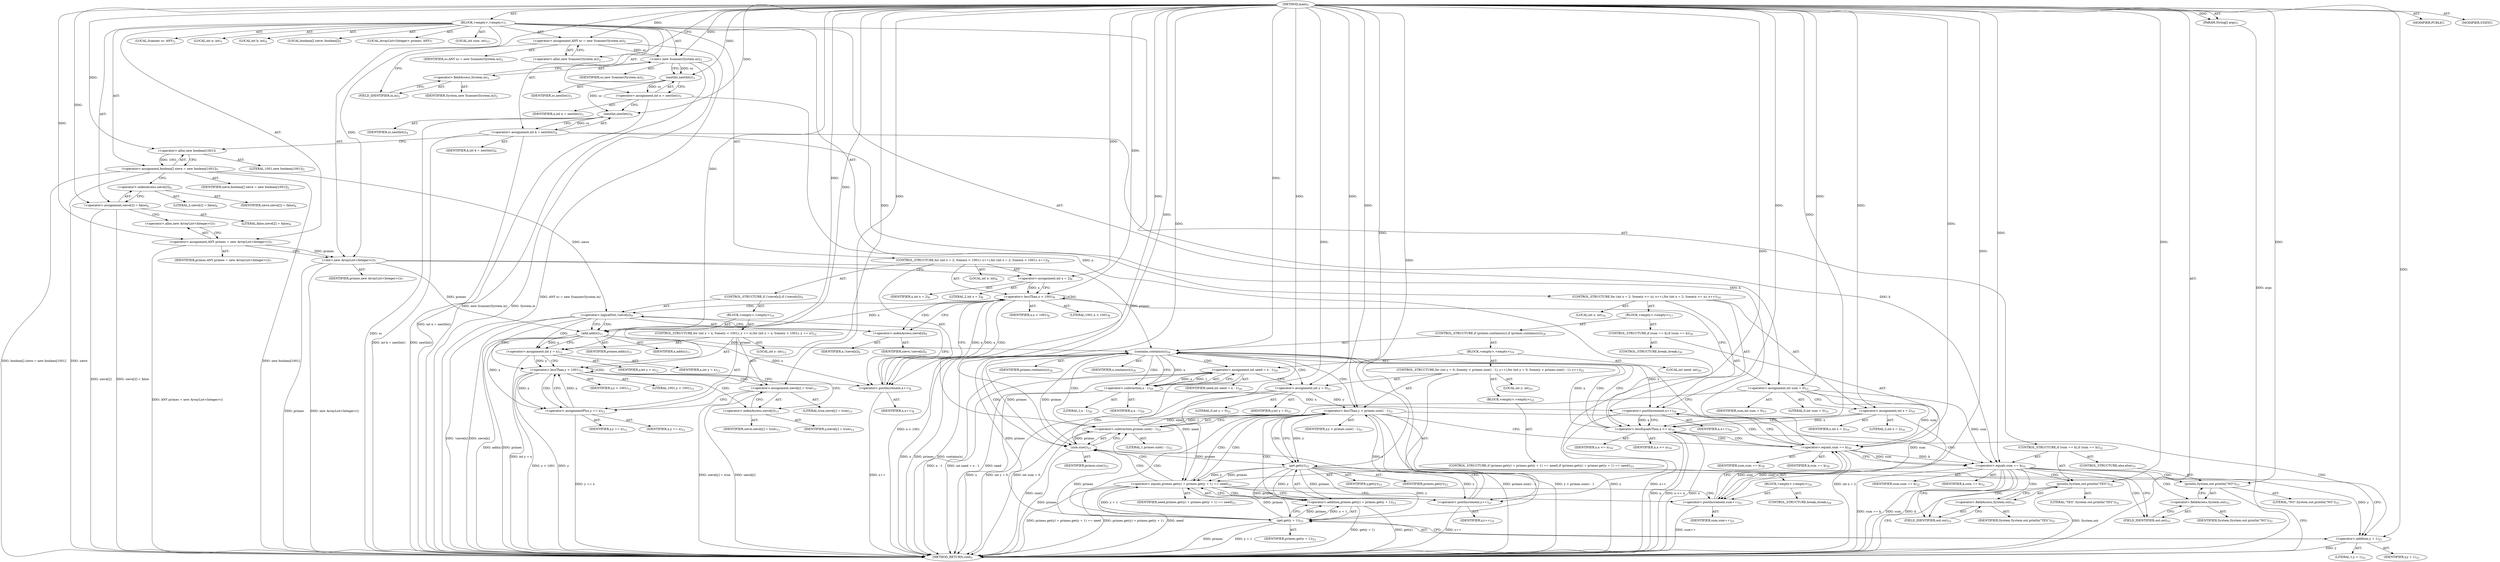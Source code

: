digraph "main" {  
"21" [label = <(METHOD,main)<SUB>1</SUB>> ]
"22" [label = <(PARAM,String[] args)<SUB>1</SUB>> ]
"23" [label = <(BLOCK,&lt;empty&gt;,&lt;empty&gt;)<SUB>1</SUB>> ]
"4" [label = <(LOCAL,Scanner sc: ANY)<SUB>2</SUB>> ]
"24" [label = <(&lt;operator&gt;.assignment,ANY sc = new Scanner(System.in))<SUB>2</SUB>> ]
"25" [label = <(IDENTIFIER,sc,ANY sc = new Scanner(System.in))<SUB>2</SUB>> ]
"26" [label = <(&lt;operator&gt;.alloc,new Scanner(System.in))<SUB>2</SUB>> ]
"27" [label = <(&lt;init&gt;,new Scanner(System.in))<SUB>2</SUB>> ]
"3" [label = <(IDENTIFIER,sc,new Scanner(System.in))<SUB>2</SUB>> ]
"28" [label = <(&lt;operator&gt;.fieldAccess,System.in)<SUB>2</SUB>> ]
"29" [label = <(IDENTIFIER,System,new Scanner(System.in))<SUB>2</SUB>> ]
"30" [label = <(FIELD_IDENTIFIER,in,in)<SUB>2</SUB>> ]
"31" [label = <(LOCAL,int n: int)<SUB>3</SUB>> ]
"32" [label = <(&lt;operator&gt;.assignment,int n = nextInt())<SUB>3</SUB>> ]
"33" [label = <(IDENTIFIER,n,int n = nextInt())<SUB>3</SUB>> ]
"34" [label = <(nextInt,nextInt())<SUB>3</SUB>> ]
"35" [label = <(IDENTIFIER,sc,nextInt())<SUB>3</SUB>> ]
"36" [label = <(LOCAL,int k: int)<SUB>4</SUB>> ]
"37" [label = <(&lt;operator&gt;.assignment,int k = nextInt())<SUB>4</SUB>> ]
"38" [label = <(IDENTIFIER,k,int k = nextInt())<SUB>4</SUB>> ]
"39" [label = <(nextInt,nextInt())<SUB>4</SUB>> ]
"40" [label = <(IDENTIFIER,sc,nextInt())<SUB>4</SUB>> ]
"41" [label = <(LOCAL,boolean[] sieve: boolean[])<SUB>5</SUB>> ]
"42" [label = <(&lt;operator&gt;.assignment,boolean[] sieve = new boolean[1001])<SUB>5</SUB>> ]
"43" [label = <(IDENTIFIER,sieve,boolean[] sieve = new boolean[1001])<SUB>5</SUB>> ]
"44" [label = <(&lt;operator&gt;.alloc,new boolean[1001])> ]
"45" [label = <(LITERAL,1001,new boolean[1001])<SUB>5</SUB>> ]
"46" [label = <(&lt;operator&gt;.assignment,sieve[2] = false)<SUB>6</SUB>> ]
"47" [label = <(&lt;operator&gt;.indexAccess,sieve[2])<SUB>6</SUB>> ]
"48" [label = <(IDENTIFIER,sieve,sieve[2] = false)<SUB>6</SUB>> ]
"49" [label = <(LITERAL,2,sieve[2] = false)<SUB>6</SUB>> ]
"50" [label = <(LITERAL,false,sieve[2] = false)<SUB>6</SUB>> ]
"6" [label = <(LOCAL,ArrayList&lt;Integer&gt; primes: ANY)<SUB>7</SUB>> ]
"51" [label = <(&lt;operator&gt;.assignment,ANY primes = new ArrayList&lt;Integer&gt;())<SUB>7</SUB>> ]
"52" [label = <(IDENTIFIER,primes,ANY primes = new ArrayList&lt;Integer&gt;())<SUB>7</SUB>> ]
"53" [label = <(&lt;operator&gt;.alloc,new ArrayList&lt;Integer&gt;())<SUB>7</SUB>> ]
"54" [label = <(&lt;init&gt;,new ArrayList&lt;Integer&gt;())<SUB>7</SUB>> ]
"5" [label = <(IDENTIFIER,primes,new ArrayList&lt;Integer&gt;())<SUB>7</SUB>> ]
"55" [label = <(CONTROL_STRUCTURE,for (int x = 2; Some(x &lt; 1001); x++),for (int x = 2; Some(x &lt; 1001); x++))<SUB>8</SUB>> ]
"56" [label = <(LOCAL,int x: int)<SUB>8</SUB>> ]
"57" [label = <(&lt;operator&gt;.assignment,int x = 2)<SUB>8</SUB>> ]
"58" [label = <(IDENTIFIER,x,int x = 2)<SUB>8</SUB>> ]
"59" [label = <(LITERAL,2,int x = 2)<SUB>8</SUB>> ]
"60" [label = <(&lt;operator&gt;.lessThan,x &lt; 1001)<SUB>8</SUB>> ]
"61" [label = <(IDENTIFIER,x,x &lt; 1001)<SUB>8</SUB>> ]
"62" [label = <(LITERAL,1001,x &lt; 1001)<SUB>8</SUB>> ]
"63" [label = <(&lt;operator&gt;.postIncrement,x++)<SUB>8</SUB>> ]
"64" [label = <(IDENTIFIER,x,x++)<SUB>8</SUB>> ]
"65" [label = <(CONTROL_STRUCTURE,if (!sieve[x]),if (!sieve[x]))<SUB>9</SUB>> ]
"66" [label = <(&lt;operator&gt;.logicalNot,!sieve[x])<SUB>9</SUB>> ]
"67" [label = <(&lt;operator&gt;.indexAccess,sieve[x])<SUB>9</SUB>> ]
"68" [label = <(IDENTIFIER,sieve,!sieve[x])<SUB>9</SUB>> ]
"69" [label = <(IDENTIFIER,x,!sieve[x])<SUB>9</SUB>> ]
"70" [label = <(BLOCK,&lt;empty&gt;,&lt;empty&gt;)<SUB>10</SUB>> ]
"71" [label = <(add,add(x))<SUB>11</SUB>> ]
"72" [label = <(IDENTIFIER,primes,add(x))<SUB>11</SUB>> ]
"73" [label = <(IDENTIFIER,x,add(x))<SUB>11</SUB>> ]
"74" [label = <(CONTROL_STRUCTURE,for (int y = x; Some(y &lt; 1001); y += x),for (int y = x; Some(y &lt; 1001); y += x))<SUB>12</SUB>> ]
"75" [label = <(LOCAL,int y: int)<SUB>12</SUB>> ]
"76" [label = <(&lt;operator&gt;.assignment,int y = x)<SUB>12</SUB>> ]
"77" [label = <(IDENTIFIER,y,int y = x)<SUB>12</SUB>> ]
"78" [label = <(IDENTIFIER,x,int y = x)<SUB>12</SUB>> ]
"79" [label = <(&lt;operator&gt;.lessThan,y &lt; 1001)<SUB>12</SUB>> ]
"80" [label = <(IDENTIFIER,y,y &lt; 1001)<SUB>12</SUB>> ]
"81" [label = <(LITERAL,1001,y &lt; 1001)<SUB>12</SUB>> ]
"82" [label = <(&lt;operator&gt;.assignmentPlus,y += x)<SUB>12</SUB>> ]
"83" [label = <(IDENTIFIER,y,y += x)<SUB>12</SUB>> ]
"84" [label = <(IDENTIFIER,x,y += x)<SUB>12</SUB>> ]
"85" [label = <(&lt;operator&gt;.assignment,sieve[y] = true)<SUB>13</SUB>> ]
"86" [label = <(&lt;operator&gt;.indexAccess,sieve[y])<SUB>13</SUB>> ]
"87" [label = <(IDENTIFIER,sieve,sieve[y] = true)<SUB>13</SUB>> ]
"88" [label = <(IDENTIFIER,y,sieve[y] = true)<SUB>13</SUB>> ]
"89" [label = <(LITERAL,true,sieve[y] = true)<SUB>13</SUB>> ]
"90" [label = <(LOCAL,int sum: int)<SUB>15</SUB>> ]
"91" [label = <(&lt;operator&gt;.assignment,int sum = 0)<SUB>15</SUB>> ]
"92" [label = <(IDENTIFIER,sum,int sum = 0)<SUB>15</SUB>> ]
"93" [label = <(LITERAL,0,int sum = 0)<SUB>15</SUB>> ]
"94" [label = <(CONTROL_STRUCTURE,for (int x = 2; Some(x &lt;= n); x++),for (int x = 2; Some(x &lt;= n); x++))<SUB>16</SUB>> ]
"95" [label = <(LOCAL,int x: int)<SUB>16</SUB>> ]
"96" [label = <(&lt;operator&gt;.assignment,int x = 2)<SUB>16</SUB>> ]
"97" [label = <(IDENTIFIER,x,int x = 2)<SUB>16</SUB>> ]
"98" [label = <(LITERAL,2,int x = 2)<SUB>16</SUB>> ]
"99" [label = <(&lt;operator&gt;.lessEqualsThan,x &lt;= n)<SUB>16</SUB>> ]
"100" [label = <(IDENTIFIER,x,x &lt;= n)<SUB>16</SUB>> ]
"101" [label = <(IDENTIFIER,n,x &lt;= n)<SUB>16</SUB>> ]
"102" [label = <(&lt;operator&gt;.postIncrement,x++)<SUB>16</SUB>> ]
"103" [label = <(IDENTIFIER,x,x++)<SUB>16</SUB>> ]
"104" [label = <(BLOCK,&lt;empty&gt;,&lt;empty&gt;)<SUB>17</SUB>> ]
"105" [label = <(CONTROL_STRUCTURE,if (primes.contains(x)),if (primes.contains(x)))<SUB>18</SUB>> ]
"106" [label = <(contains,contains(x))<SUB>18</SUB>> ]
"107" [label = <(IDENTIFIER,primes,contains(x))<SUB>18</SUB>> ]
"108" [label = <(IDENTIFIER,x,contains(x))<SUB>18</SUB>> ]
"109" [label = <(BLOCK,&lt;empty&gt;,&lt;empty&gt;)<SUB>19</SUB>> ]
"110" [label = <(LOCAL,int need: int)<SUB>20</SUB>> ]
"111" [label = <(&lt;operator&gt;.assignment,int need = x - 1)<SUB>20</SUB>> ]
"112" [label = <(IDENTIFIER,need,int need = x - 1)<SUB>20</SUB>> ]
"113" [label = <(&lt;operator&gt;.subtraction,x - 1)<SUB>20</SUB>> ]
"114" [label = <(IDENTIFIER,x,x - 1)<SUB>20</SUB>> ]
"115" [label = <(LITERAL,1,x - 1)<SUB>20</SUB>> ]
"116" [label = <(CONTROL_STRUCTURE,for (int y = 0; Some(y &lt; primes.size() - 1); y++),for (int y = 0; Some(y &lt; primes.size() - 1); y++))<SUB>21</SUB>> ]
"117" [label = <(LOCAL,int y: int)<SUB>21</SUB>> ]
"118" [label = <(&lt;operator&gt;.assignment,int y = 0)<SUB>21</SUB>> ]
"119" [label = <(IDENTIFIER,y,int y = 0)<SUB>21</SUB>> ]
"120" [label = <(LITERAL,0,int y = 0)<SUB>21</SUB>> ]
"121" [label = <(&lt;operator&gt;.lessThan,y &lt; primes.size() - 1)<SUB>21</SUB>> ]
"122" [label = <(IDENTIFIER,y,y &lt; primes.size() - 1)<SUB>21</SUB>> ]
"123" [label = <(&lt;operator&gt;.subtraction,primes.size() - 1)<SUB>21</SUB>> ]
"124" [label = <(size,size())<SUB>21</SUB>> ]
"125" [label = <(IDENTIFIER,primes,size())<SUB>21</SUB>> ]
"126" [label = <(LITERAL,1,primes.size() - 1)<SUB>21</SUB>> ]
"127" [label = <(&lt;operator&gt;.postIncrement,y++)<SUB>21</SUB>> ]
"128" [label = <(IDENTIFIER,y,y++)<SUB>21</SUB>> ]
"129" [label = <(BLOCK,&lt;empty&gt;,&lt;empty&gt;)<SUB>22</SUB>> ]
"130" [label = <(CONTROL_STRUCTURE,if (primes.get(y) + primes.get(y + 1) == need),if (primes.get(y) + primes.get(y + 1) == need))<SUB>23</SUB>> ]
"131" [label = <(&lt;operator&gt;.equals,primes.get(y) + primes.get(y + 1) == need)<SUB>23</SUB>> ]
"132" [label = <(&lt;operator&gt;.addition,primes.get(y) + primes.get(y + 1))<SUB>23</SUB>> ]
"133" [label = <(get,get(y))<SUB>23</SUB>> ]
"134" [label = <(IDENTIFIER,primes,get(y))<SUB>23</SUB>> ]
"135" [label = <(IDENTIFIER,y,get(y))<SUB>23</SUB>> ]
"136" [label = <(get,get(y + 1))<SUB>23</SUB>> ]
"137" [label = <(IDENTIFIER,primes,get(y + 1))<SUB>23</SUB>> ]
"138" [label = <(&lt;operator&gt;.addition,y + 1)<SUB>23</SUB>> ]
"139" [label = <(IDENTIFIER,y,y + 1)<SUB>23</SUB>> ]
"140" [label = <(LITERAL,1,y + 1)<SUB>23</SUB>> ]
"141" [label = <(IDENTIFIER,need,primes.get(y) + primes.get(y + 1) == need)<SUB>23</SUB>> ]
"142" [label = <(BLOCK,&lt;empty&gt;,&lt;empty&gt;)<SUB>24</SUB>> ]
"143" [label = <(&lt;operator&gt;.postIncrement,sum++)<SUB>25</SUB>> ]
"144" [label = <(IDENTIFIER,sum,sum++)<SUB>25</SUB>> ]
"145" [label = <(CONTROL_STRUCTURE,break;,break;)<SUB>26</SUB>> ]
"146" [label = <(CONTROL_STRUCTURE,if (sum == k),if (sum == k))<SUB>30</SUB>> ]
"147" [label = <(&lt;operator&gt;.equals,sum == k)<SUB>30</SUB>> ]
"148" [label = <(IDENTIFIER,sum,sum == k)<SUB>30</SUB>> ]
"149" [label = <(IDENTIFIER,k,sum == k)<SUB>30</SUB>> ]
"150" [label = <(CONTROL_STRUCTURE,break;,break;)<SUB>30</SUB>> ]
"151" [label = <(CONTROL_STRUCTURE,if (sum == k),if (sum == k))<SUB>32</SUB>> ]
"152" [label = <(&lt;operator&gt;.equals,sum == k)<SUB>32</SUB>> ]
"153" [label = <(IDENTIFIER,sum,sum == k)<SUB>32</SUB>> ]
"154" [label = <(IDENTIFIER,k,sum == k)<SUB>32</SUB>> ]
"155" [label = <(println,System.out.println(&quot;YES&quot;))<SUB>32</SUB>> ]
"156" [label = <(&lt;operator&gt;.fieldAccess,System.out)<SUB>32</SUB>> ]
"157" [label = <(IDENTIFIER,System,System.out.println(&quot;YES&quot;))<SUB>32</SUB>> ]
"158" [label = <(FIELD_IDENTIFIER,out,out)<SUB>32</SUB>> ]
"159" [label = <(LITERAL,&quot;YES&quot;,System.out.println(&quot;YES&quot;))<SUB>32</SUB>> ]
"160" [label = <(CONTROL_STRUCTURE,else,else)<SUB>33</SUB>> ]
"161" [label = <(println,System.out.println(&quot;NO&quot;))<SUB>33</SUB>> ]
"162" [label = <(&lt;operator&gt;.fieldAccess,System.out)<SUB>33</SUB>> ]
"163" [label = <(IDENTIFIER,System,System.out.println(&quot;NO&quot;))<SUB>33</SUB>> ]
"164" [label = <(FIELD_IDENTIFIER,out,out)<SUB>33</SUB>> ]
"165" [label = <(LITERAL,&quot;NO&quot;,System.out.println(&quot;NO&quot;))<SUB>33</SUB>> ]
"166" [label = <(MODIFIER,PUBLIC)> ]
"167" [label = <(MODIFIER,STATIC)> ]
"168" [label = <(METHOD_RETURN,void)<SUB>1</SUB>> ]
  "21" -> "22"  [ label = "AST: "] 
  "21" -> "23"  [ label = "AST: "] 
  "21" -> "166"  [ label = "AST: "] 
  "21" -> "167"  [ label = "AST: "] 
  "21" -> "168"  [ label = "AST: "] 
  "23" -> "4"  [ label = "AST: "] 
  "23" -> "24"  [ label = "AST: "] 
  "23" -> "27"  [ label = "AST: "] 
  "23" -> "31"  [ label = "AST: "] 
  "23" -> "32"  [ label = "AST: "] 
  "23" -> "36"  [ label = "AST: "] 
  "23" -> "37"  [ label = "AST: "] 
  "23" -> "41"  [ label = "AST: "] 
  "23" -> "42"  [ label = "AST: "] 
  "23" -> "46"  [ label = "AST: "] 
  "23" -> "6"  [ label = "AST: "] 
  "23" -> "51"  [ label = "AST: "] 
  "23" -> "54"  [ label = "AST: "] 
  "23" -> "55"  [ label = "AST: "] 
  "23" -> "90"  [ label = "AST: "] 
  "23" -> "91"  [ label = "AST: "] 
  "23" -> "94"  [ label = "AST: "] 
  "23" -> "151"  [ label = "AST: "] 
  "24" -> "25"  [ label = "AST: "] 
  "24" -> "26"  [ label = "AST: "] 
  "27" -> "3"  [ label = "AST: "] 
  "27" -> "28"  [ label = "AST: "] 
  "28" -> "29"  [ label = "AST: "] 
  "28" -> "30"  [ label = "AST: "] 
  "32" -> "33"  [ label = "AST: "] 
  "32" -> "34"  [ label = "AST: "] 
  "34" -> "35"  [ label = "AST: "] 
  "37" -> "38"  [ label = "AST: "] 
  "37" -> "39"  [ label = "AST: "] 
  "39" -> "40"  [ label = "AST: "] 
  "42" -> "43"  [ label = "AST: "] 
  "42" -> "44"  [ label = "AST: "] 
  "44" -> "45"  [ label = "AST: "] 
  "46" -> "47"  [ label = "AST: "] 
  "46" -> "50"  [ label = "AST: "] 
  "47" -> "48"  [ label = "AST: "] 
  "47" -> "49"  [ label = "AST: "] 
  "51" -> "52"  [ label = "AST: "] 
  "51" -> "53"  [ label = "AST: "] 
  "54" -> "5"  [ label = "AST: "] 
  "55" -> "56"  [ label = "AST: "] 
  "55" -> "57"  [ label = "AST: "] 
  "55" -> "60"  [ label = "AST: "] 
  "55" -> "63"  [ label = "AST: "] 
  "55" -> "65"  [ label = "AST: "] 
  "57" -> "58"  [ label = "AST: "] 
  "57" -> "59"  [ label = "AST: "] 
  "60" -> "61"  [ label = "AST: "] 
  "60" -> "62"  [ label = "AST: "] 
  "63" -> "64"  [ label = "AST: "] 
  "65" -> "66"  [ label = "AST: "] 
  "65" -> "70"  [ label = "AST: "] 
  "66" -> "67"  [ label = "AST: "] 
  "67" -> "68"  [ label = "AST: "] 
  "67" -> "69"  [ label = "AST: "] 
  "70" -> "71"  [ label = "AST: "] 
  "70" -> "74"  [ label = "AST: "] 
  "71" -> "72"  [ label = "AST: "] 
  "71" -> "73"  [ label = "AST: "] 
  "74" -> "75"  [ label = "AST: "] 
  "74" -> "76"  [ label = "AST: "] 
  "74" -> "79"  [ label = "AST: "] 
  "74" -> "82"  [ label = "AST: "] 
  "74" -> "85"  [ label = "AST: "] 
  "76" -> "77"  [ label = "AST: "] 
  "76" -> "78"  [ label = "AST: "] 
  "79" -> "80"  [ label = "AST: "] 
  "79" -> "81"  [ label = "AST: "] 
  "82" -> "83"  [ label = "AST: "] 
  "82" -> "84"  [ label = "AST: "] 
  "85" -> "86"  [ label = "AST: "] 
  "85" -> "89"  [ label = "AST: "] 
  "86" -> "87"  [ label = "AST: "] 
  "86" -> "88"  [ label = "AST: "] 
  "91" -> "92"  [ label = "AST: "] 
  "91" -> "93"  [ label = "AST: "] 
  "94" -> "95"  [ label = "AST: "] 
  "94" -> "96"  [ label = "AST: "] 
  "94" -> "99"  [ label = "AST: "] 
  "94" -> "102"  [ label = "AST: "] 
  "94" -> "104"  [ label = "AST: "] 
  "96" -> "97"  [ label = "AST: "] 
  "96" -> "98"  [ label = "AST: "] 
  "99" -> "100"  [ label = "AST: "] 
  "99" -> "101"  [ label = "AST: "] 
  "102" -> "103"  [ label = "AST: "] 
  "104" -> "105"  [ label = "AST: "] 
  "104" -> "146"  [ label = "AST: "] 
  "105" -> "106"  [ label = "AST: "] 
  "105" -> "109"  [ label = "AST: "] 
  "106" -> "107"  [ label = "AST: "] 
  "106" -> "108"  [ label = "AST: "] 
  "109" -> "110"  [ label = "AST: "] 
  "109" -> "111"  [ label = "AST: "] 
  "109" -> "116"  [ label = "AST: "] 
  "111" -> "112"  [ label = "AST: "] 
  "111" -> "113"  [ label = "AST: "] 
  "113" -> "114"  [ label = "AST: "] 
  "113" -> "115"  [ label = "AST: "] 
  "116" -> "117"  [ label = "AST: "] 
  "116" -> "118"  [ label = "AST: "] 
  "116" -> "121"  [ label = "AST: "] 
  "116" -> "127"  [ label = "AST: "] 
  "116" -> "129"  [ label = "AST: "] 
  "118" -> "119"  [ label = "AST: "] 
  "118" -> "120"  [ label = "AST: "] 
  "121" -> "122"  [ label = "AST: "] 
  "121" -> "123"  [ label = "AST: "] 
  "123" -> "124"  [ label = "AST: "] 
  "123" -> "126"  [ label = "AST: "] 
  "124" -> "125"  [ label = "AST: "] 
  "127" -> "128"  [ label = "AST: "] 
  "129" -> "130"  [ label = "AST: "] 
  "130" -> "131"  [ label = "AST: "] 
  "130" -> "142"  [ label = "AST: "] 
  "131" -> "132"  [ label = "AST: "] 
  "131" -> "141"  [ label = "AST: "] 
  "132" -> "133"  [ label = "AST: "] 
  "132" -> "136"  [ label = "AST: "] 
  "133" -> "134"  [ label = "AST: "] 
  "133" -> "135"  [ label = "AST: "] 
  "136" -> "137"  [ label = "AST: "] 
  "136" -> "138"  [ label = "AST: "] 
  "138" -> "139"  [ label = "AST: "] 
  "138" -> "140"  [ label = "AST: "] 
  "142" -> "143"  [ label = "AST: "] 
  "142" -> "145"  [ label = "AST: "] 
  "143" -> "144"  [ label = "AST: "] 
  "146" -> "147"  [ label = "AST: "] 
  "146" -> "150"  [ label = "AST: "] 
  "147" -> "148"  [ label = "AST: "] 
  "147" -> "149"  [ label = "AST: "] 
  "151" -> "152"  [ label = "AST: "] 
  "151" -> "155"  [ label = "AST: "] 
  "151" -> "160"  [ label = "AST: "] 
  "152" -> "153"  [ label = "AST: "] 
  "152" -> "154"  [ label = "AST: "] 
  "155" -> "156"  [ label = "AST: "] 
  "155" -> "159"  [ label = "AST: "] 
  "156" -> "157"  [ label = "AST: "] 
  "156" -> "158"  [ label = "AST: "] 
  "160" -> "161"  [ label = "AST: "] 
  "161" -> "162"  [ label = "AST: "] 
  "161" -> "165"  [ label = "AST: "] 
  "162" -> "163"  [ label = "AST: "] 
  "162" -> "164"  [ label = "AST: "] 
  "24" -> "30"  [ label = "CFG: "] 
  "27" -> "34"  [ label = "CFG: "] 
  "32" -> "39"  [ label = "CFG: "] 
  "37" -> "44"  [ label = "CFG: "] 
  "42" -> "47"  [ label = "CFG: "] 
  "46" -> "53"  [ label = "CFG: "] 
  "51" -> "54"  [ label = "CFG: "] 
  "54" -> "57"  [ label = "CFG: "] 
  "91" -> "96"  [ label = "CFG: "] 
  "26" -> "24"  [ label = "CFG: "] 
  "28" -> "27"  [ label = "CFG: "] 
  "34" -> "32"  [ label = "CFG: "] 
  "39" -> "37"  [ label = "CFG: "] 
  "44" -> "42"  [ label = "CFG: "] 
  "47" -> "46"  [ label = "CFG: "] 
  "53" -> "51"  [ label = "CFG: "] 
  "57" -> "60"  [ label = "CFG: "] 
  "60" -> "67"  [ label = "CFG: "] 
  "60" -> "91"  [ label = "CFG: "] 
  "63" -> "60"  [ label = "CFG: "] 
  "96" -> "99"  [ label = "CFG: "] 
  "99" -> "106"  [ label = "CFG: "] 
  "99" -> "152"  [ label = "CFG: "] 
  "102" -> "99"  [ label = "CFG: "] 
  "152" -> "158"  [ label = "CFG: "] 
  "152" -> "164"  [ label = "CFG: "] 
  "155" -> "168"  [ label = "CFG: "] 
  "30" -> "28"  [ label = "CFG: "] 
  "66" -> "71"  [ label = "CFG: "] 
  "66" -> "63"  [ label = "CFG: "] 
  "156" -> "155"  [ label = "CFG: "] 
  "161" -> "168"  [ label = "CFG: "] 
  "67" -> "66"  [ label = "CFG: "] 
  "71" -> "76"  [ label = "CFG: "] 
  "106" -> "113"  [ label = "CFG: "] 
  "106" -> "147"  [ label = "CFG: "] 
  "147" -> "152"  [ label = "CFG: "] 
  "147" -> "102"  [ label = "CFG: "] 
  "158" -> "156"  [ label = "CFG: "] 
  "162" -> "161"  [ label = "CFG: "] 
  "76" -> "79"  [ label = "CFG: "] 
  "79" -> "86"  [ label = "CFG: "] 
  "79" -> "63"  [ label = "CFG: "] 
  "82" -> "79"  [ label = "CFG: "] 
  "85" -> "82"  [ label = "CFG: "] 
  "111" -> "118"  [ label = "CFG: "] 
  "164" -> "162"  [ label = "CFG: "] 
  "86" -> "85"  [ label = "CFG: "] 
  "113" -> "111"  [ label = "CFG: "] 
  "118" -> "124"  [ label = "CFG: "] 
  "121" -> "133"  [ label = "CFG: "] 
  "121" -> "147"  [ label = "CFG: "] 
  "127" -> "124"  [ label = "CFG: "] 
  "123" -> "121"  [ label = "CFG: "] 
  "124" -> "123"  [ label = "CFG: "] 
  "131" -> "143"  [ label = "CFG: "] 
  "131" -> "127"  [ label = "CFG: "] 
  "132" -> "131"  [ label = "CFG: "] 
  "143" -> "147"  [ label = "CFG: "] 
  "133" -> "138"  [ label = "CFG: "] 
  "136" -> "132"  [ label = "CFG: "] 
  "138" -> "136"  [ label = "CFG: "] 
  "21" -> "26"  [ label = "CFG: "] 
  "22" -> "168"  [ label = "DDG: args"] 
  "24" -> "168"  [ label = "DDG: ANY sc = new Scanner(System.in)"] 
  "27" -> "168"  [ label = "DDG: System.in"] 
  "27" -> "168"  [ label = "DDG: new Scanner(System.in)"] 
  "32" -> "168"  [ label = "DDG: int n = nextInt()"] 
  "39" -> "168"  [ label = "DDG: sc"] 
  "37" -> "168"  [ label = "DDG: nextInt()"] 
  "37" -> "168"  [ label = "DDG: int k = nextInt()"] 
  "42" -> "168"  [ label = "DDG: sieve"] 
  "42" -> "168"  [ label = "DDG: new boolean[1001]"] 
  "42" -> "168"  [ label = "DDG: boolean[] sieve = new boolean[1001]"] 
  "46" -> "168"  [ label = "DDG: sieve[2]"] 
  "46" -> "168"  [ label = "DDG: sieve[2] = false"] 
  "51" -> "168"  [ label = "DDG: ANY primes = new ArrayList&lt;Integer&gt;()"] 
  "54" -> "168"  [ label = "DDG: primes"] 
  "54" -> "168"  [ label = "DDG: new ArrayList&lt;Integer&gt;()"] 
  "60" -> "168"  [ label = "DDG: x &lt; 1001"] 
  "91" -> "168"  [ label = "DDG: int sum = 0"] 
  "96" -> "168"  [ label = "DDG: int x = 2"] 
  "99" -> "168"  [ label = "DDG: x"] 
  "99" -> "168"  [ label = "DDG: n"] 
  "99" -> "168"  [ label = "DDG: x &lt;= n"] 
  "106" -> "168"  [ label = "DDG: primes"] 
  "106" -> "168"  [ label = "DDG: x"] 
  "106" -> "168"  [ label = "DDG: contains(x)"] 
  "111" -> "168"  [ label = "DDG: need"] 
  "113" -> "168"  [ label = "DDG: x"] 
  "111" -> "168"  [ label = "DDG: x - 1"] 
  "111" -> "168"  [ label = "DDG: int need = x - 1"] 
  "118" -> "168"  [ label = "DDG: int y = 0"] 
  "121" -> "168"  [ label = "DDG: y"] 
  "124" -> "168"  [ label = "DDG: primes"] 
  "123" -> "168"  [ label = "DDG: size()"] 
  "121" -> "168"  [ label = "DDG: primes.size() - 1"] 
  "121" -> "168"  [ label = "DDG: y &lt; primes.size() - 1"] 
  "132" -> "168"  [ label = "DDG: get(y)"] 
  "136" -> "168"  [ label = "DDG: primes"] 
  "138" -> "168"  [ label = "DDG: y"] 
  "136" -> "168"  [ label = "DDG: y + 1"] 
  "132" -> "168"  [ label = "DDG: get(y + 1)"] 
  "131" -> "168"  [ label = "DDG: primes.get(y) + primes.get(y + 1)"] 
  "131" -> "168"  [ label = "DDG: need"] 
  "131" -> "168"  [ label = "DDG: primes.get(y) + primes.get(y + 1) == need"] 
  "127" -> "168"  [ label = "DDG: y++"] 
  "143" -> "168"  [ label = "DDG: sum++"] 
  "102" -> "168"  [ label = "DDG: x++"] 
  "152" -> "168"  [ label = "DDG: sum"] 
  "152" -> "168"  [ label = "DDG: k"] 
  "152" -> "168"  [ label = "DDG: sum == k"] 
  "155" -> "168"  [ label = "DDG: System.out"] 
  "66" -> "168"  [ label = "DDG: sieve[x]"] 
  "66" -> "168"  [ label = "DDG: !sieve[x]"] 
  "71" -> "168"  [ label = "DDG: primes"] 
  "71" -> "168"  [ label = "DDG: add(x)"] 
  "76" -> "168"  [ label = "DDG: int y = x"] 
  "79" -> "168"  [ label = "DDG: y"] 
  "79" -> "168"  [ label = "DDG: y &lt; 1001"] 
  "63" -> "168"  [ label = "DDG: x++"] 
  "85" -> "168"  [ label = "DDG: sieve[y]"] 
  "85" -> "168"  [ label = "DDG: sieve[y] = true"] 
  "82" -> "168"  [ label = "DDG: y += x"] 
  "21" -> "22"  [ label = "DDG: "] 
  "21" -> "24"  [ label = "DDG: "] 
  "34" -> "32"  [ label = "DDG: sc"] 
  "39" -> "37"  [ label = "DDG: sc"] 
  "44" -> "42"  [ label = "DDG: 1001"] 
  "21" -> "46"  [ label = "DDG: "] 
  "21" -> "51"  [ label = "DDG: "] 
  "21" -> "91"  [ label = "DDG: "] 
  "24" -> "27"  [ label = "DDG: sc"] 
  "21" -> "27"  [ label = "DDG: "] 
  "51" -> "54"  [ label = "DDG: primes"] 
  "21" -> "54"  [ label = "DDG: "] 
  "21" -> "57"  [ label = "DDG: "] 
  "21" -> "96"  [ label = "DDG: "] 
  "27" -> "34"  [ label = "DDG: sc"] 
  "21" -> "34"  [ label = "DDG: "] 
  "34" -> "39"  [ label = "DDG: sc"] 
  "21" -> "39"  [ label = "DDG: "] 
  "21" -> "44"  [ label = "DDG: "] 
  "57" -> "60"  [ label = "DDG: x"] 
  "63" -> "60"  [ label = "DDG: x"] 
  "21" -> "60"  [ label = "DDG: "] 
  "60" -> "63"  [ label = "DDG: x"] 
  "21" -> "63"  [ label = "DDG: "] 
  "71" -> "63"  [ label = "DDG: x"] 
  "96" -> "99"  [ label = "DDG: x"] 
  "102" -> "99"  [ label = "DDG: x"] 
  "21" -> "99"  [ label = "DDG: "] 
  "32" -> "99"  [ label = "DDG: n"] 
  "106" -> "102"  [ label = "DDG: x"] 
  "113" -> "102"  [ label = "DDG: x"] 
  "21" -> "102"  [ label = "DDG: "] 
  "91" -> "152"  [ label = "DDG: sum"] 
  "147" -> "152"  [ label = "DDG: sum"] 
  "21" -> "152"  [ label = "DDG: "] 
  "37" -> "152"  [ label = "DDG: k"] 
  "147" -> "152"  [ label = "DDG: k"] 
  "21" -> "155"  [ label = "DDG: "] 
  "42" -> "66"  [ label = "DDG: sieve"] 
  "21" -> "161"  [ label = "DDG: "] 
  "54" -> "71"  [ label = "DDG: primes"] 
  "21" -> "71"  [ label = "DDG: "] 
  "60" -> "71"  [ label = "DDG: x"] 
  "71" -> "76"  [ label = "DDG: x"] 
  "21" -> "76"  [ label = "DDG: "] 
  "21" -> "82"  [ label = "DDG: "] 
  "71" -> "82"  [ label = "DDG: x"] 
  "21" -> "85"  [ label = "DDG: "] 
  "54" -> "106"  [ label = "DDG: primes"] 
  "124" -> "106"  [ label = "DDG: primes"] 
  "136" -> "106"  [ label = "DDG: primes"] 
  "71" -> "106"  [ label = "DDG: primes"] 
  "21" -> "106"  [ label = "DDG: "] 
  "99" -> "106"  [ label = "DDG: x"] 
  "113" -> "111"  [ label = "DDG: x"] 
  "113" -> "111"  [ label = "DDG: 1"] 
  "91" -> "147"  [ label = "DDG: sum"] 
  "143" -> "147"  [ label = "DDG: sum"] 
  "21" -> "147"  [ label = "DDG: "] 
  "37" -> "147"  [ label = "DDG: k"] 
  "76" -> "79"  [ label = "DDG: y"] 
  "82" -> "79"  [ label = "DDG: y"] 
  "21" -> "79"  [ label = "DDG: "] 
  "79" -> "82"  [ label = "DDG: y"] 
  "21" -> "118"  [ label = "DDG: "] 
  "106" -> "113"  [ label = "DDG: x"] 
  "21" -> "113"  [ label = "DDG: "] 
  "118" -> "121"  [ label = "DDG: y"] 
  "127" -> "121"  [ label = "DDG: y"] 
  "21" -> "121"  [ label = "DDG: "] 
  "123" -> "121"  [ label = "DDG: size()"] 
  "123" -> "121"  [ label = "DDG: 1"] 
  "21" -> "127"  [ label = "DDG: "] 
  "133" -> "127"  [ label = "DDG: y"] 
  "124" -> "123"  [ label = "DDG: primes"] 
  "21" -> "123"  [ label = "DDG: "] 
  "106" -> "124"  [ label = "DDG: primes"] 
  "136" -> "124"  [ label = "DDG: primes"] 
  "21" -> "124"  [ label = "DDG: "] 
  "133" -> "131"  [ label = "DDG: primes"] 
  "133" -> "131"  [ label = "DDG: y"] 
  "136" -> "131"  [ label = "DDG: primes"] 
  "136" -> "131"  [ label = "DDG: y + 1"] 
  "111" -> "131"  [ label = "DDG: need"] 
  "21" -> "131"  [ label = "DDG: "] 
  "133" -> "132"  [ label = "DDG: primes"] 
  "133" -> "132"  [ label = "DDG: y"] 
  "136" -> "132"  [ label = "DDG: primes"] 
  "136" -> "132"  [ label = "DDG: y + 1"] 
  "91" -> "143"  [ label = "DDG: sum"] 
  "147" -> "143"  [ label = "DDG: sum"] 
  "21" -> "143"  [ label = "DDG: "] 
  "124" -> "133"  [ label = "DDG: primes"] 
  "21" -> "133"  [ label = "DDG: "] 
  "121" -> "133"  [ label = "DDG: y"] 
  "133" -> "136"  [ label = "DDG: primes"] 
  "21" -> "136"  [ label = "DDG: "] 
  "133" -> "136"  [ label = "DDG: y"] 
  "133" -> "138"  [ label = "DDG: y"] 
  "21" -> "138"  [ label = "DDG: "] 
  "60" -> "60"  [ label = "CDG: "] 
  "60" -> "66"  [ label = "CDG: "] 
  "60" -> "67"  [ label = "CDG: "] 
  "60" -> "63"  [ label = "CDG: "] 
  "99" -> "106"  [ label = "CDG: "] 
  "99" -> "147"  [ label = "CDG: "] 
  "152" -> "161"  [ label = "CDG: "] 
  "152" -> "162"  [ label = "CDG: "] 
  "152" -> "164"  [ label = "CDG: "] 
  "152" -> "155"  [ label = "CDG: "] 
  "152" -> "156"  [ label = "CDG: "] 
  "152" -> "158"  [ label = "CDG: "] 
  "66" -> "76"  [ label = "CDG: "] 
  "66" -> "79"  [ label = "CDG: "] 
  "66" -> "71"  [ label = "CDG: "] 
  "106" -> "113"  [ label = "CDG: "] 
  "106" -> "121"  [ label = "CDG: "] 
  "106" -> "123"  [ label = "CDG: "] 
  "106" -> "118"  [ label = "CDG: "] 
  "106" -> "124"  [ label = "CDG: "] 
  "106" -> "111"  [ label = "CDG: "] 
  "147" -> "99"  [ label = "CDG: "] 
  "147" -> "102"  [ label = "CDG: "] 
  "79" -> "85"  [ label = "CDG: "] 
  "79" -> "82"  [ label = "CDG: "] 
  "79" -> "79"  [ label = "CDG: "] 
  "79" -> "86"  [ label = "CDG: "] 
  "121" -> "136"  [ label = "CDG: "] 
  "121" -> "131"  [ label = "CDG: "] 
  "121" -> "132"  [ label = "CDG: "] 
  "121" -> "138"  [ label = "CDG: "] 
  "121" -> "133"  [ label = "CDG: "] 
  "131" -> "121"  [ label = "CDG: "] 
  "131" -> "123"  [ label = "CDG: "] 
  "131" -> "143"  [ label = "CDG: "] 
  "131" -> "127"  [ label = "CDG: "] 
  "131" -> "124"  [ label = "CDG: "] 
}
